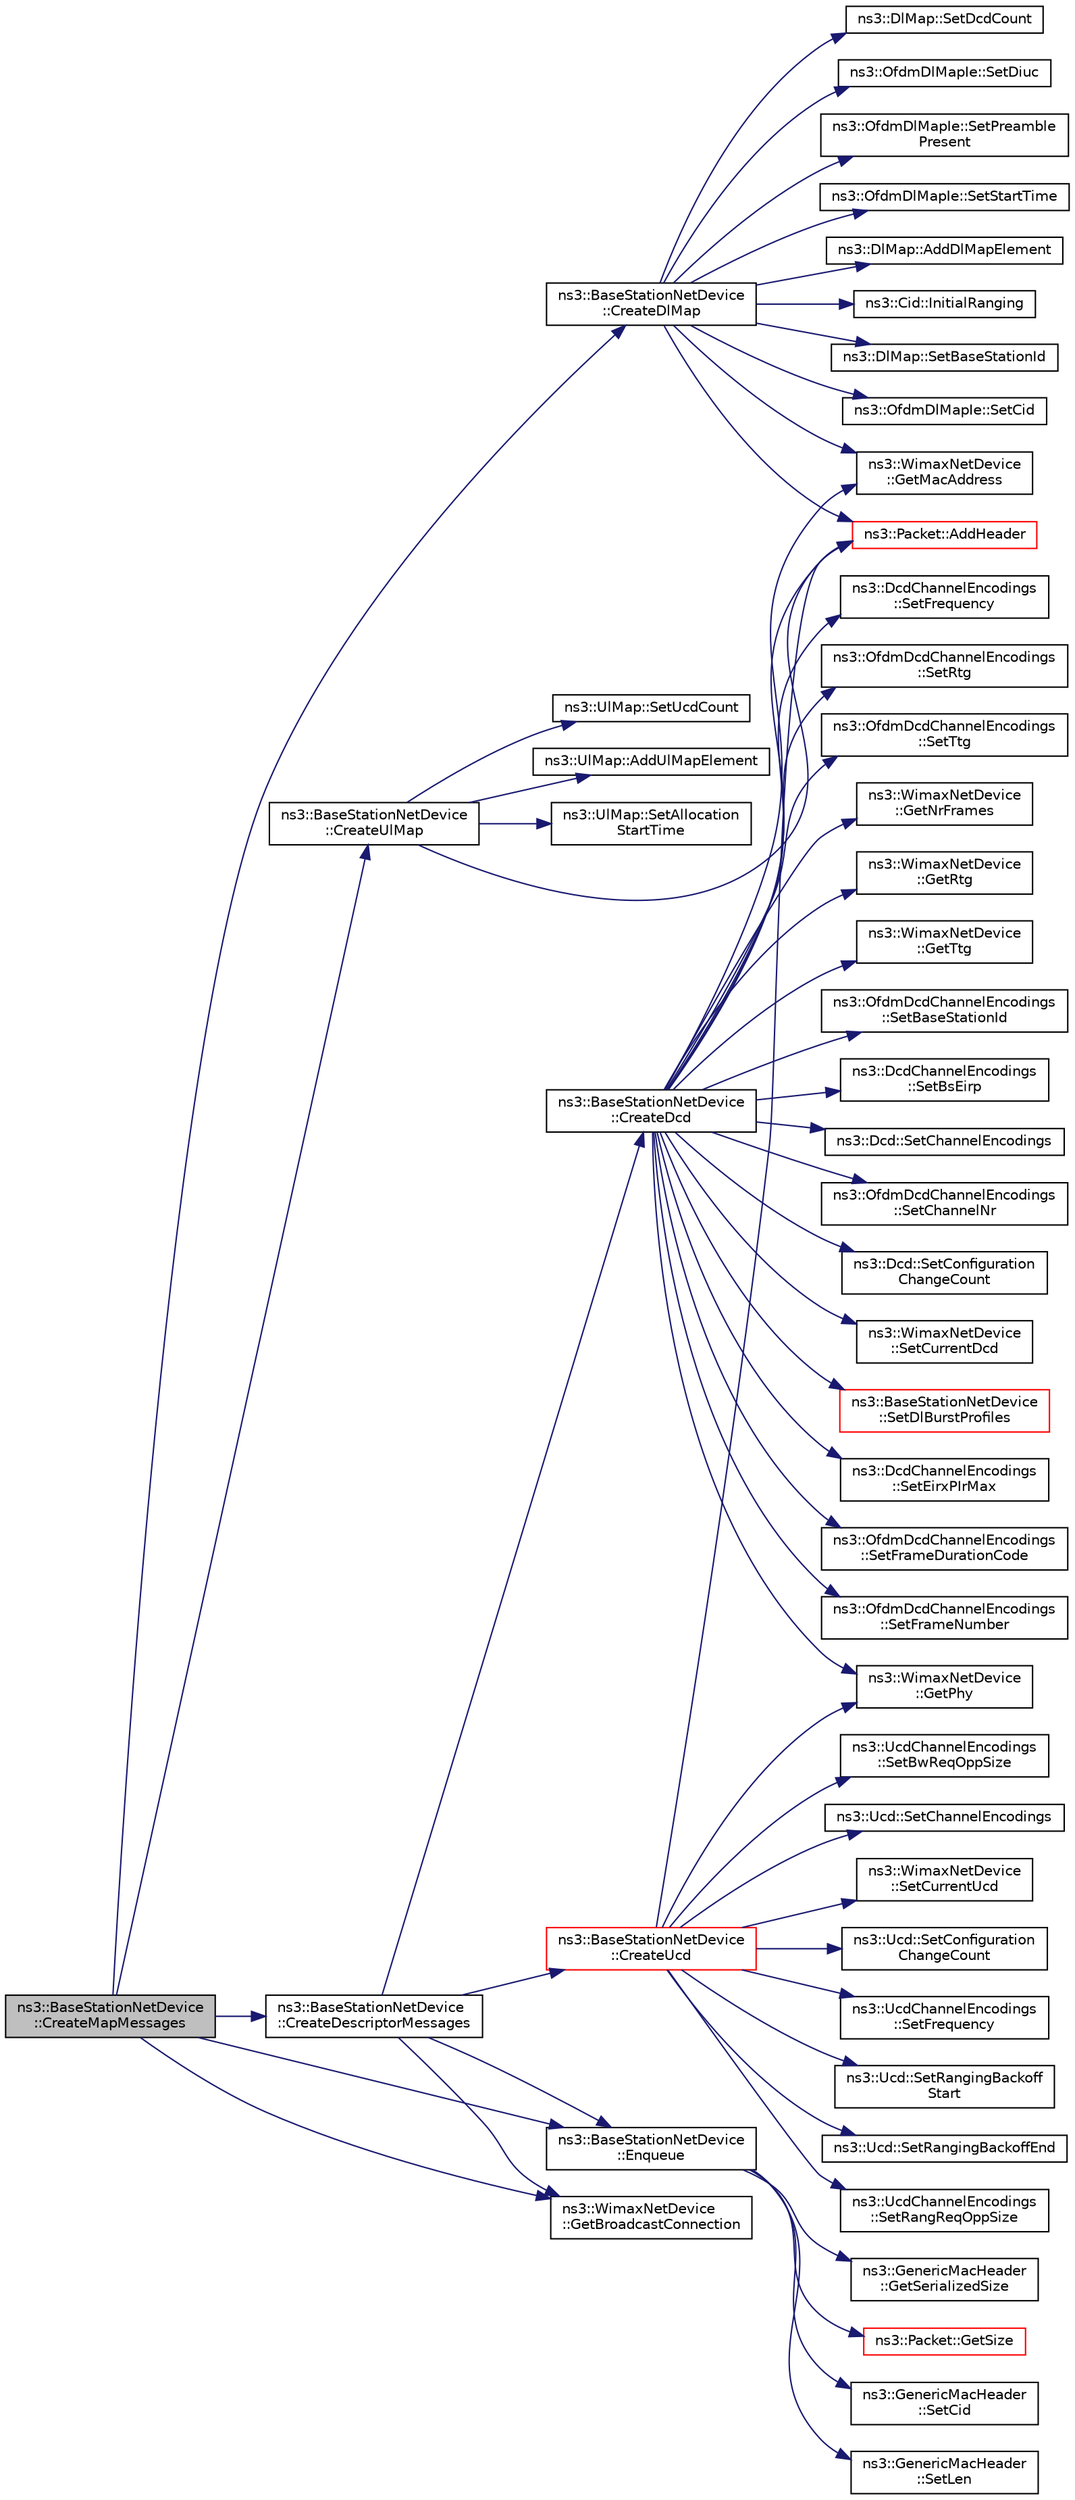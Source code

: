 digraph "ns3::BaseStationNetDevice::CreateMapMessages"
{
 // LATEX_PDF_SIZE
  edge [fontname="Helvetica",fontsize="10",labelfontname="Helvetica",labelfontsize="10"];
  node [fontname="Helvetica",fontsize="10",shape=record];
  rankdir="LR";
  Node1 [label="ns3::BaseStationNetDevice\l::CreateMapMessages",height=0.2,width=0.4,color="black", fillcolor="grey75", style="filled", fontcolor="black",tooltip="creates the MAC management messages DL-MAP and UL-MAP"];
  Node1 -> Node2 [color="midnightblue",fontsize="10",style="solid",fontname="Helvetica"];
  Node2 [label="ns3::BaseStationNetDevice\l::CreateDescriptorMessages",height=0.2,width=0.4,color="black", fillcolor="white", style="filled",URL="$classns3_1_1_base_station_net_device.html#aa51c6c56099714aa267d63e4527c377b",tooltip="creates the channel descriptor MAC management messages DCD and UCD"];
  Node2 -> Node3 [color="midnightblue",fontsize="10",style="solid",fontname="Helvetica"];
  Node3 [label="ns3::BaseStationNetDevice\l::CreateDcd",height=0.2,width=0.4,color="black", fillcolor="white", style="filled",URL="$classns3_1_1_base_station_net_device.html#a4228fe5a44d28453e2a1188ac4d31e8d",tooltip="Create DCD."];
  Node3 -> Node4 [color="midnightblue",fontsize="10",style="solid",fontname="Helvetica"];
  Node4 [label="ns3::Packet::AddHeader",height=0.2,width=0.4,color="red", fillcolor="white", style="filled",URL="$classns3_1_1_packet.html#a465108c595a0bc592095cbcab1832ed8",tooltip="Add header to this packet."];
  Node3 -> Node49 [color="midnightblue",fontsize="10",style="solid",fontname="Helvetica"];
  Node49 [label="ns3::WimaxNetDevice\l::GetMacAddress",height=0.2,width=0.4,color="black", fillcolor="white", style="filled",URL="$classns3_1_1_wimax_net_device.html#a02c67fdff2149a4518b598405fa6ce1b",tooltip="Get the MAC address."];
  Node3 -> Node50 [color="midnightblue",fontsize="10",style="solid",fontname="Helvetica"];
  Node50 [label="ns3::WimaxNetDevice\l::GetNrFrames",height=0.2,width=0.4,color="black", fillcolor="white", style="filled",URL="$classns3_1_1_wimax_net_device.html#a2db23ab911a2df326614d4dd42290932",tooltip="Get the number of frames."];
  Node3 -> Node51 [color="midnightblue",fontsize="10",style="solid",fontname="Helvetica"];
  Node51 [label="ns3::WimaxNetDevice\l::GetPhy",height=0.2,width=0.4,color="black", fillcolor="white", style="filled",URL="$classns3_1_1_wimax_net_device.html#a6a815b32ac3f6e44e5cad9d5350b7b5e",tooltip="Get the physical layer object."];
  Node3 -> Node52 [color="midnightblue",fontsize="10",style="solid",fontname="Helvetica"];
  Node52 [label="ns3::WimaxNetDevice\l::GetRtg",height=0.2,width=0.4,color="black", fillcolor="white", style="filled",URL="$classns3_1_1_wimax_net_device.html#ac29943ec748fea0aac9353fab1864be7",tooltip="Get receive/transmit transition gap."];
  Node3 -> Node53 [color="midnightblue",fontsize="10",style="solid",fontname="Helvetica"];
  Node53 [label="ns3::WimaxNetDevice\l::GetTtg",height=0.2,width=0.4,color="black", fillcolor="white", style="filled",URL="$classns3_1_1_wimax_net_device.html#a4762a7cc1722f058eea7539494a05f29",tooltip="Get transmission/receive transition gap."];
  Node3 -> Node54 [color="midnightblue",fontsize="10",style="solid",fontname="Helvetica"];
  Node54 [label="ns3::OfdmDcdChannelEncodings\l::SetBaseStationId",height=0.2,width=0.4,color="black", fillcolor="white", style="filled",URL="$classns3_1_1_ofdm_dcd_channel_encodings.html#afc231a10398aba2f21dccf5b55765865",tooltip="Set base station ID field."];
  Node3 -> Node55 [color="midnightblue",fontsize="10",style="solid",fontname="Helvetica"];
  Node55 [label="ns3::DcdChannelEncodings\l::SetBsEirp",height=0.2,width=0.4,color="black", fillcolor="white", style="filled",URL="$classns3_1_1_dcd_channel_encodings.html#a63b3ad9d5c7a5d1ebcf143fb34cb1c21",tooltip="Set BS EIRP field."];
  Node3 -> Node56 [color="midnightblue",fontsize="10",style="solid",fontname="Helvetica"];
  Node56 [label="ns3::Dcd::SetChannelEncodings",height=0.2,width=0.4,color="black", fillcolor="white", style="filled",URL="$classns3_1_1_dcd.html#ad3450345cea610fa5dc554661ad70cdc",tooltip="Set channel encodings field."];
  Node3 -> Node57 [color="midnightblue",fontsize="10",style="solid",fontname="Helvetica"];
  Node57 [label="ns3::OfdmDcdChannelEncodings\l::SetChannelNr",height=0.2,width=0.4,color="black", fillcolor="white", style="filled",URL="$classns3_1_1_ofdm_dcd_channel_encodings.html#a526255a09fa137ca7d2dc0835953873a",tooltip="Set channel number field."];
  Node3 -> Node58 [color="midnightblue",fontsize="10",style="solid",fontname="Helvetica"];
  Node58 [label="ns3::Dcd::SetConfiguration\lChangeCount",height=0.2,width=0.4,color="black", fillcolor="white", style="filled",URL="$classns3_1_1_dcd.html#a155ef314ab289a14891cd7adc8ff03f9",tooltip="Set configuration change count field."];
  Node3 -> Node59 [color="midnightblue",fontsize="10",style="solid",fontname="Helvetica"];
  Node59 [label="ns3::WimaxNetDevice\l::SetCurrentDcd",height=0.2,width=0.4,color="black", fillcolor="white", style="filled",URL="$classns3_1_1_wimax_net_device.html#ab117daf48e12811b746173822f3869dd",tooltip="Set the current DCD."];
  Node3 -> Node60 [color="midnightblue",fontsize="10",style="solid",fontname="Helvetica"];
  Node60 [label="ns3::BaseStationNetDevice\l::SetDlBurstProfiles",height=0.2,width=0.4,color="red", fillcolor="white", style="filled",URL="$classns3_1_1_base_station_net_device.html#a2110651b30bbf78969c831dacb1b655d",tooltip="Send DL burst profiles."];
  Node3 -> Node67 [color="midnightblue",fontsize="10",style="solid",fontname="Helvetica"];
  Node67 [label="ns3::DcdChannelEncodings\l::SetEirxPIrMax",height=0.2,width=0.4,color="black", fillcolor="white", style="filled",URL="$classns3_1_1_dcd_channel_encodings.html#a877ba07d71abaf59df2cff0f2f74e7ce",tooltip="Set EIRX IR MAX field."];
  Node3 -> Node68 [color="midnightblue",fontsize="10",style="solid",fontname="Helvetica"];
  Node68 [label="ns3::OfdmDcdChannelEncodings\l::SetFrameDurationCode",height=0.2,width=0.4,color="black", fillcolor="white", style="filled",URL="$classns3_1_1_ofdm_dcd_channel_encodings.html#a6de921dc3258a81cd58f0b1759c68901",tooltip="Set frame duration code field."];
  Node3 -> Node69 [color="midnightblue",fontsize="10",style="solid",fontname="Helvetica"];
  Node69 [label="ns3::OfdmDcdChannelEncodings\l::SetFrameNumber",height=0.2,width=0.4,color="black", fillcolor="white", style="filled",URL="$classns3_1_1_ofdm_dcd_channel_encodings.html#aab1f965e351d4226c2b273341e0c0c57",tooltip="Set frame number field."];
  Node3 -> Node70 [color="midnightblue",fontsize="10",style="solid",fontname="Helvetica"];
  Node70 [label="ns3::DcdChannelEncodings\l::SetFrequency",height=0.2,width=0.4,color="black", fillcolor="white", style="filled",URL="$classns3_1_1_dcd_channel_encodings.html#a7265878c3b1c112ac710458a66c0d53c",tooltip="Set frequency field."];
  Node3 -> Node71 [color="midnightblue",fontsize="10",style="solid",fontname="Helvetica"];
  Node71 [label="ns3::OfdmDcdChannelEncodings\l::SetRtg",height=0.2,width=0.4,color="black", fillcolor="white", style="filled",URL="$classns3_1_1_ofdm_dcd_channel_encodings.html#aa16e6ff9f933c7a245cb7dbe4bb7ed52",tooltip="Set RTG field."];
  Node3 -> Node72 [color="midnightblue",fontsize="10",style="solid",fontname="Helvetica"];
  Node72 [label="ns3::OfdmDcdChannelEncodings\l::SetTtg",height=0.2,width=0.4,color="black", fillcolor="white", style="filled",URL="$classns3_1_1_ofdm_dcd_channel_encodings.html#a60e566a9f427b43f7bde549f3a6d827f",tooltip="Set TTG field."];
  Node2 -> Node73 [color="midnightblue",fontsize="10",style="solid",fontname="Helvetica"];
  Node73 [label="ns3::BaseStationNetDevice\l::CreateUcd",height=0.2,width=0.4,color="red", fillcolor="white", style="filled",URL="$classns3_1_1_base_station_net_device.html#abdd5d28aac407818503b3ffae29bd1de",tooltip="Create UCD."];
  Node73 -> Node4 [color="midnightblue",fontsize="10",style="solid",fontname="Helvetica"];
  Node73 -> Node51 [color="midnightblue",fontsize="10",style="solid",fontname="Helvetica"];
  Node73 -> Node74 [color="midnightblue",fontsize="10",style="solid",fontname="Helvetica"];
  Node74 [label="ns3::UcdChannelEncodings\l::SetBwReqOppSize",height=0.2,width=0.4,color="black", fillcolor="white", style="filled",URL="$classns3_1_1_ucd_channel_encodings.html#abf807ce9eab9d2320950a2519049b989",tooltip="Set BW request opp size."];
  Node73 -> Node75 [color="midnightblue",fontsize="10",style="solid",fontname="Helvetica"];
  Node75 [label="ns3::Ucd::SetChannelEncodings",height=0.2,width=0.4,color="black", fillcolor="white", style="filled",URL="$classns3_1_1_ucd.html#a6c9040a25ef14b90774c992a45f7becc",tooltip="Set channel encodings."];
  Node73 -> Node76 [color="midnightblue",fontsize="10",style="solid",fontname="Helvetica"];
  Node76 [label="ns3::Ucd::SetConfiguration\lChangeCount",height=0.2,width=0.4,color="black", fillcolor="white", style="filled",URL="$classns3_1_1_ucd.html#a93be0a2375bb73ec4aeaa8e85f709fef",tooltip="Set configuration change count."];
  Node73 -> Node77 [color="midnightblue",fontsize="10",style="solid",fontname="Helvetica"];
  Node77 [label="ns3::WimaxNetDevice\l::SetCurrentUcd",height=0.2,width=0.4,color="black", fillcolor="white", style="filled",URL="$classns3_1_1_wimax_net_device.html#a554e03eca334044a2e3c404ded0916e5",tooltip="Set the current UCD."];
  Node73 -> Node78 [color="midnightblue",fontsize="10",style="solid",fontname="Helvetica"];
  Node78 [label="ns3::UcdChannelEncodings\l::SetFrequency",height=0.2,width=0.4,color="black", fillcolor="white", style="filled",URL="$classns3_1_1_ucd_channel_encodings.html#a05720d5a54aec62a0efd537409ecce83",tooltip="Set frequency."];
  Node73 -> Node79 [color="midnightblue",fontsize="10",style="solid",fontname="Helvetica"];
  Node79 [label="ns3::Ucd::SetRangingBackoffEnd",height=0.2,width=0.4,color="black", fillcolor="white", style="filled",URL="$classns3_1_1_ucd.html#a9fcf97edec8e845bffa6302e16cb2e33",tooltip="Set ranging backoff end."];
  Node73 -> Node80 [color="midnightblue",fontsize="10",style="solid",fontname="Helvetica"];
  Node80 [label="ns3::Ucd::SetRangingBackoff\lStart",height=0.2,width=0.4,color="black", fillcolor="white", style="filled",URL="$classns3_1_1_ucd.html#a9ad2ea963c6d98bddbef9a1e4b4ba892",tooltip="Set ranging backoff start."];
  Node73 -> Node81 [color="midnightblue",fontsize="10",style="solid",fontname="Helvetica"];
  Node81 [label="ns3::UcdChannelEncodings\l::SetRangReqOppSize",height=0.2,width=0.4,color="black", fillcolor="white", style="filled",URL="$classns3_1_1_ucd_channel_encodings.html#a047c31196baed670a0057935d5736205",tooltip="Set range request opp size."];
  Node2 -> Node92 [color="midnightblue",fontsize="10",style="solid",fontname="Helvetica"];
  Node92 [label="ns3::BaseStationNetDevice\l::Enqueue",height=0.2,width=0.4,color="black", fillcolor="white", style="filled",URL="$classns3_1_1_base_station_net_device.html#a3c3e517ac4a08682411ed4fa0c97c037",tooltip="Enqueue a packet into a connection queue."];
  Node92 -> Node93 [color="midnightblue",fontsize="10",style="solid",fontname="Helvetica"];
  Node93 [label="ns3::GenericMacHeader\l::GetSerializedSize",height=0.2,width=0.4,color="black", fillcolor="white", style="filled",URL="$classns3_1_1_generic_mac_header.html#af3cd0b45c5f36f1049c2a9cb72f01a81",tooltip=" "];
  Node92 -> Node94 [color="midnightblue",fontsize="10",style="solid",fontname="Helvetica"];
  Node94 [label="ns3::Packet::GetSize",height=0.2,width=0.4,color="red", fillcolor="white", style="filled",URL="$classns3_1_1_packet.html#afff7cb1ff518ee6dc0d424e10a5ad6ec",tooltip="Returns the the size in bytes of the packet (including the zero-filled initial payload)."];
  Node92 -> Node96 [color="midnightblue",fontsize="10",style="solid",fontname="Helvetica"];
  Node96 [label="ns3::GenericMacHeader\l::SetCid",height=0.2,width=0.4,color="black", fillcolor="white", style="filled",URL="$classns3_1_1_generic_mac_header.html#adb74c3c234787de22682103cba562d83",tooltip="Set CID field."];
  Node92 -> Node97 [color="midnightblue",fontsize="10",style="solid",fontname="Helvetica"];
  Node97 [label="ns3::GenericMacHeader\l::SetLen",height=0.2,width=0.4,color="black", fillcolor="white", style="filled",URL="$classns3_1_1_generic_mac_header.html#ad0b87b780d222778c78b783f7f4e5237",tooltip="Set length field."];
  Node2 -> Node98 [color="midnightblue",fontsize="10",style="solid",fontname="Helvetica"];
  Node98 [label="ns3::WimaxNetDevice\l::GetBroadcastConnection",height=0.2,width=0.4,color="black", fillcolor="white", style="filled",URL="$classns3_1_1_wimax_net_device.html#a3d15e0998284a84d9ef45c28646e7657",tooltip="Get the broadcast connection."];
  Node1 -> Node99 [color="midnightblue",fontsize="10",style="solid",fontname="Helvetica"];
  Node99 [label="ns3::BaseStationNetDevice\l::CreateDlMap",height=0.2,width=0.4,color="black", fillcolor="white", style="filled",URL="$classns3_1_1_base_station_net_device.html#ab03962233fca4f8e6581c87ce34b8170",tooltip="Create DL map."];
  Node99 -> Node100 [color="midnightblue",fontsize="10",style="solid",fontname="Helvetica"];
  Node100 [label="ns3::DlMap::AddDlMapElement",height=0.2,width=0.4,color="black", fillcolor="white", style="filled",URL="$classns3_1_1_dl_map.html#a169be40fb4ee59c8ac8ee601974440c6",tooltip="Add DL Map element field."];
  Node99 -> Node4 [color="midnightblue",fontsize="10",style="solid",fontname="Helvetica"];
  Node99 -> Node49 [color="midnightblue",fontsize="10",style="solid",fontname="Helvetica"];
  Node99 -> Node101 [color="midnightblue",fontsize="10",style="solid",fontname="Helvetica"];
  Node101 [label="ns3::Cid::InitialRanging",height=0.2,width=0.4,color="black", fillcolor="white", style="filled",URL="$classns3_1_1_cid.html#a5c204ab0df783c7594c764bae1611436",tooltip=" "];
  Node99 -> Node102 [color="midnightblue",fontsize="10",style="solid",fontname="Helvetica"];
  Node102 [label="ns3::DlMap::SetBaseStationId",height=0.2,width=0.4,color="black", fillcolor="white", style="filled",URL="$classns3_1_1_dl_map.html#a4951212c10a7146436b365ab9a539c53",tooltip="Set base station ID field."];
  Node99 -> Node103 [color="midnightblue",fontsize="10",style="solid",fontname="Helvetica"];
  Node103 [label="ns3::OfdmDlMapIe::SetCid",height=0.2,width=0.4,color="black", fillcolor="white", style="filled",URL="$classns3_1_1_ofdm_dl_map_ie.html#a26e943ec6aaef043f437147656776690",tooltip="Set CID function."];
  Node99 -> Node104 [color="midnightblue",fontsize="10",style="solid",fontname="Helvetica"];
  Node104 [label="ns3::DlMap::SetDcdCount",height=0.2,width=0.4,color="black", fillcolor="white", style="filled",URL="$classns3_1_1_dl_map.html#a07d522f75a07cc181f9fc9fc4c567704",tooltip="Set DCD count field."];
  Node99 -> Node105 [color="midnightblue",fontsize="10",style="solid",fontname="Helvetica"];
  Node105 [label="ns3::OfdmDlMapIe::SetDiuc",height=0.2,width=0.4,color="black", fillcolor="white", style="filled",URL="$classns3_1_1_ofdm_dl_map_ie.html#a5a15248f4ebcbad45720ff54443d0c8c",tooltip="Set DIUC field."];
  Node99 -> Node106 [color="midnightblue",fontsize="10",style="solid",fontname="Helvetica"];
  Node106 [label="ns3::OfdmDlMapIe::SetPreamble\lPresent",height=0.2,width=0.4,color="black", fillcolor="white", style="filled",URL="$classns3_1_1_ofdm_dl_map_ie.html#a78b98bc4dbb4b7e89bfeb27b949eea9a",tooltip="Set preamble present field."];
  Node99 -> Node107 [color="midnightblue",fontsize="10",style="solid",fontname="Helvetica"];
  Node107 [label="ns3::OfdmDlMapIe::SetStartTime",height=0.2,width=0.4,color="black", fillcolor="white", style="filled",URL="$classns3_1_1_ofdm_dl_map_ie.html#a0a0b2b9e5e00d40337fceb32f64902c8",tooltip="Set start time field."];
  Node1 -> Node108 [color="midnightblue",fontsize="10",style="solid",fontname="Helvetica"];
  Node108 [label="ns3::BaseStationNetDevice\l::CreateUlMap",height=0.2,width=0.4,color="black", fillcolor="white", style="filled",URL="$classns3_1_1_base_station_net_device.html#a73d0eb6a57169fc627126d2e37de9f20",tooltip="Create UL map."];
  Node108 -> Node4 [color="midnightblue",fontsize="10",style="solid",fontname="Helvetica"];
  Node108 -> Node109 [color="midnightblue",fontsize="10",style="solid",fontname="Helvetica"];
  Node109 [label="ns3::UlMap::AddUlMapElement",height=0.2,width=0.4,color="black", fillcolor="white", style="filled",URL="$classns3_1_1_ul_map.html#a60637b23f7686167de08d43422abcad0",tooltip="Add UL map element."];
  Node108 -> Node110 [color="midnightblue",fontsize="10",style="solid",fontname="Helvetica"];
  Node110 [label="ns3::UlMap::SetAllocation\lStartTime",height=0.2,width=0.4,color="black", fillcolor="white", style="filled",URL="$classns3_1_1_ul_map.html#a2119116e4d057fe2dc59bc2ee6bda0c8",tooltip="Set allocation start time."];
  Node108 -> Node111 [color="midnightblue",fontsize="10",style="solid",fontname="Helvetica"];
  Node111 [label="ns3::UlMap::SetUcdCount",height=0.2,width=0.4,color="black", fillcolor="white", style="filled",URL="$classns3_1_1_ul_map.html#a8e6ba0d4dd34afff774c28d7bc4b0222",tooltip="Set UCD count."];
  Node1 -> Node92 [color="midnightblue",fontsize="10",style="solid",fontname="Helvetica"];
  Node1 -> Node98 [color="midnightblue",fontsize="10",style="solid",fontname="Helvetica"];
}
